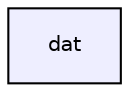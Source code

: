 digraph G {
  compound=true
  node [ fontsize="10", fontname="Helvetica"];
  edge [ labelfontsize="10", labelfontname="Helvetica"];
  dir_1d4f848b8bfc734495f6ec015350d07c [shape=box, label="dat", style="filled", fillcolor="#eeeeff", pencolor="black", URL="dir_1d4f848b8bfc734495f6ec015350d07c.html"];
}
